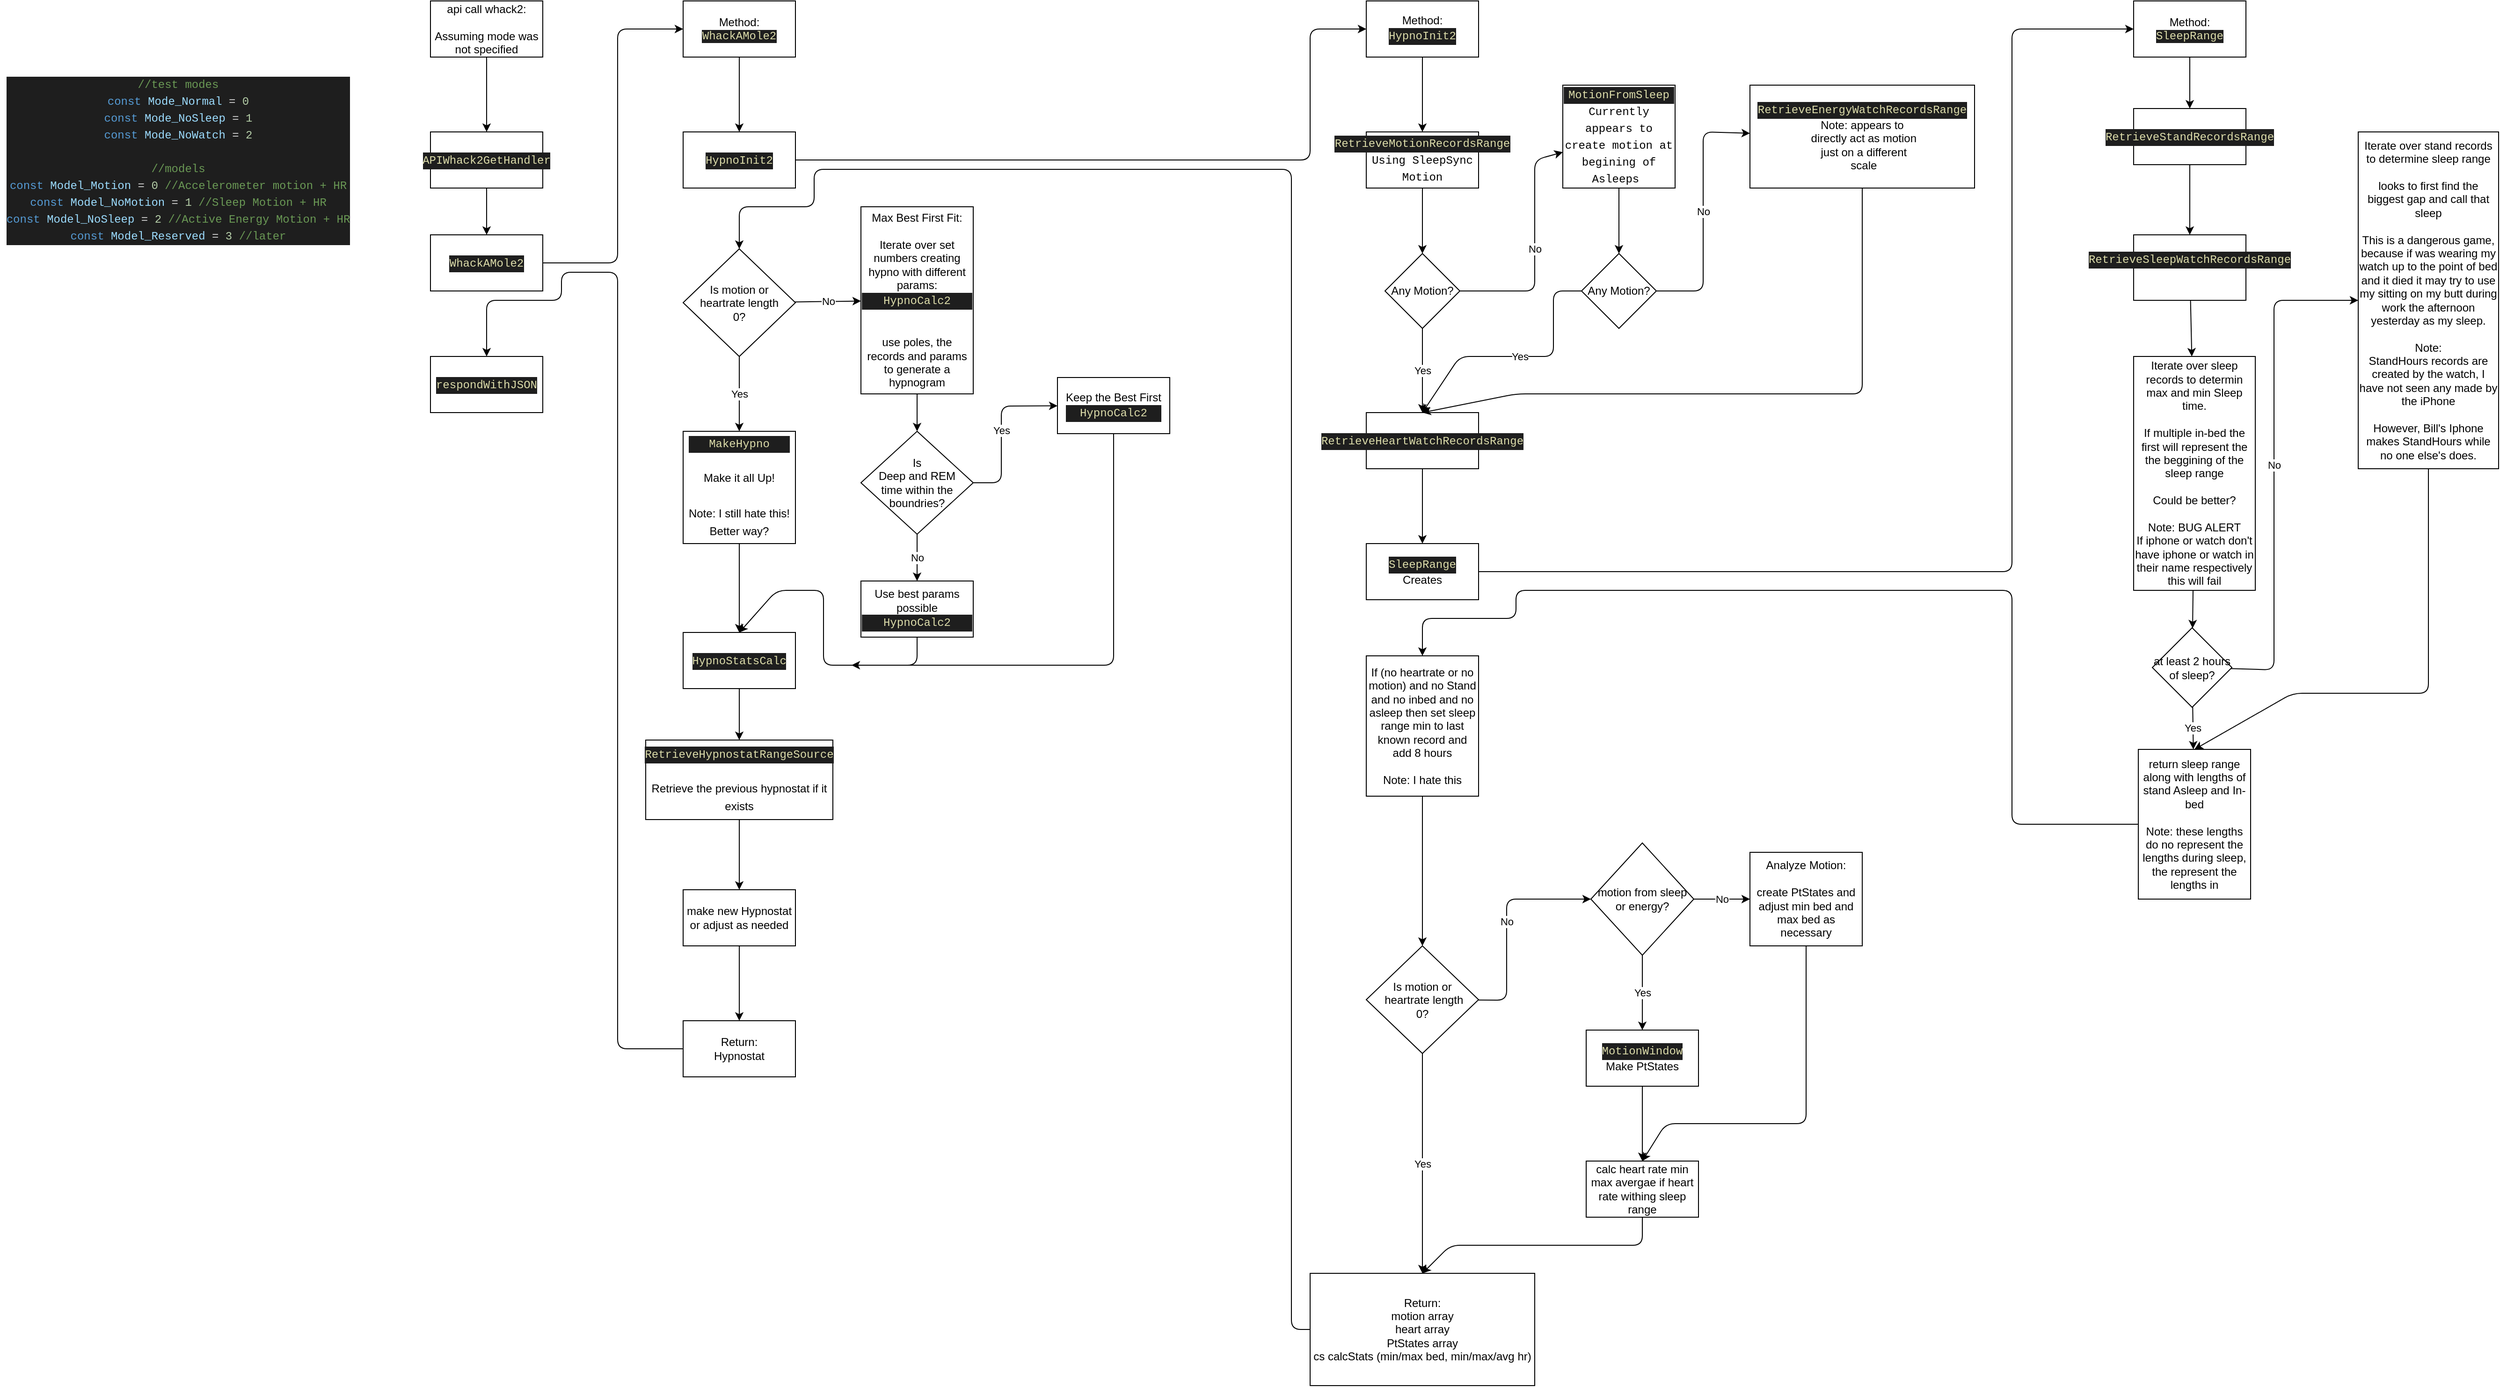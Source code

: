<mxfile>
    <diagram id="zMBk5H3ilGWOH-BlbfxZ" name="Page-1">
        <mxGraphModel dx="3735" dy="935" grid="1" gridSize="10" guides="1" tooltips="1" connect="1" arrows="1" fold="1" page="1" pageScale="1" pageWidth="850" pageHeight="1100" math="0" shadow="0">
            <root>
                <mxCell id="0"/>
                <mxCell id="1" parent="0"/>
                <mxCell id="4" value="" style="edgeStyle=none;html=1;shadow=0;labelBorderColor=none;" parent="1" source="2" target="3" edge="1">
                    <mxGeometry relative="1" as="geometry"/>
                </mxCell>
                <mxCell id="2" value="api call whack2:&lt;br&gt;&lt;br&gt;Assuming mode was not specified" style="whiteSpace=wrap;html=1;shadow=0;labelBorderColor=none;" parent="1" vertex="1">
                    <mxGeometry x="-400" y="100" width="120" height="60" as="geometry"/>
                </mxCell>
                <mxCell id="6" value="" style="edgeStyle=none;html=1;shadow=0;labelBorderColor=none;" parent="1" source="3" target="5" edge="1">
                    <mxGeometry relative="1" as="geometry"/>
                </mxCell>
                <mxCell id="3" value="&lt;div style=&quot;color: rgb(212 , 212 , 212) ; background-color: rgb(30 , 30 , 30) ; font-family: &amp;#34;menlo&amp;#34; , &amp;#34;monaco&amp;#34; , &amp;#34;courier new&amp;#34; , monospace ; line-height: 18px&quot;&gt;&lt;span style=&quot;color: #dcdcaa&quot;&gt;APIWhack2GetHandler&lt;/span&gt;&lt;/div&gt;" style="whiteSpace=wrap;html=1;shadow=0;labelBorderColor=none;" parent="1" vertex="1">
                    <mxGeometry x="-400" y="240" width="120" height="60" as="geometry"/>
                </mxCell>
                <mxCell id="8" value="" style="edgeStyle=none;html=1;shadow=0;labelBorderColor=none;" parent="1" source="5" target="7" edge="1">
                    <mxGeometry relative="1" as="geometry">
                        <Array as="points">
                            <mxPoint x="-200" y="380"/>
                            <mxPoint x="-200" y="130"/>
                        </Array>
                    </mxGeometry>
                </mxCell>
                <mxCell id="5" value="&lt;div style=&quot;color: rgb(212 , 212 , 212) ; background-color: rgb(30 , 30 , 30) ; font-family: &amp;#34;menlo&amp;#34; , &amp;#34;monaco&amp;#34; , &amp;#34;courier new&amp;#34; , monospace ; line-height: 18px&quot;&gt;&lt;span style=&quot;color: #dcdcaa&quot;&gt;WhackAMole2&lt;/span&gt;&lt;/div&gt;" style="whiteSpace=wrap;html=1;shadow=0;labelBorderColor=none;" parent="1" vertex="1">
                    <mxGeometry x="-400" y="350" width="120" height="60" as="geometry"/>
                </mxCell>
                <mxCell id="12" value="" style="edgeStyle=none;html=1;shadow=0;labelBorderColor=none;" parent="1" source="7" target="11" edge="1">
                    <mxGeometry relative="1" as="geometry"/>
                </mxCell>
                <mxCell id="7" value="Method:&lt;span style=&quot;background-color: rgb(42 , 42 , 42)&quot;&gt;&lt;br&gt;&lt;/span&gt;&lt;span style=&quot;color: rgb(220 , 220 , 170) ; font-family: &amp;#34;menlo&amp;#34; , &amp;#34;monaco&amp;#34; , &amp;#34;courier new&amp;#34; , monospace ; background-color: rgb(30 , 30 , 30)&quot;&gt;WhackAMole2&lt;/span&gt;" style="whiteSpace=wrap;html=1;shadow=0;labelBorderColor=none;" parent="1" vertex="1">
                    <mxGeometry x="-130" y="100" width="120" height="60" as="geometry"/>
                </mxCell>
                <mxCell id="14" value="" style="edgeStyle=none;html=1;shadow=0;labelBorderColor=none;" parent="1" source="11" target="13" edge="1">
                    <mxGeometry relative="1" as="geometry">
                        <Array as="points">
                            <mxPoint x="540" y="270"/>
                            <mxPoint x="540" y="130"/>
                        </Array>
                    </mxGeometry>
                </mxCell>
                <mxCell id="11" value="&lt;div style=&quot;color: rgb(212 , 212 , 212) ; background-color: rgb(30 , 30 , 30) ; font-family: &amp;#34;menlo&amp;#34; , &amp;#34;monaco&amp;#34; , &amp;#34;courier new&amp;#34; , monospace ; line-height: 18px&quot;&gt;&lt;span style=&quot;color: #dcdcaa&quot;&gt;HypnoInit2&lt;/span&gt;&lt;/div&gt;" style="whiteSpace=wrap;html=1;shadow=0;labelBorderColor=none;" parent="1" vertex="1">
                    <mxGeometry x="-130" y="240" width="120" height="60" as="geometry"/>
                </mxCell>
                <mxCell id="16" value="" style="edgeStyle=none;html=1;shadow=0;labelBorderColor=none;" parent="1" source="13" target="15" edge="1">
                    <mxGeometry relative="1" as="geometry"/>
                </mxCell>
                <mxCell id="13" value="Method:&lt;br&gt;&lt;div style=&quot;color: rgb(212 , 212 , 212) ; background-color: rgb(30 , 30 , 30) ; font-family: &amp;#34;menlo&amp;#34; , &amp;#34;monaco&amp;#34; , &amp;#34;courier new&amp;#34; , monospace ; line-height: 18px&quot;&gt;&lt;span style=&quot;color: #dcdcaa&quot;&gt;HypnoInit2&lt;/span&gt;&lt;/div&gt;" style="whiteSpace=wrap;html=1;shadow=0;labelBorderColor=none;" parent="1" vertex="1">
                    <mxGeometry x="600" y="100" width="120" height="60" as="geometry"/>
                </mxCell>
                <mxCell id="18" value="" style="edgeStyle=none;html=1;shadow=0;labelBorderColor=none;" parent="1" source="15" target="17" edge="1">
                    <mxGeometry relative="1" as="geometry"/>
                </mxCell>
                <mxCell id="15" value="&lt;div style=&quot;color: rgb(212 , 212 , 212) ; background-color: rgb(30 , 30 , 30) ; font-family: &amp;#34;menlo&amp;#34; , &amp;#34;monaco&amp;#34; , &amp;#34;courier new&amp;#34; , monospace ; line-height: 18px&quot;&gt;&lt;span style=&quot;color: #dcdcaa&quot;&gt;RetrieveMotionRecordsRange&lt;/span&gt;&lt;/div&gt;&lt;div style=&quot;font-family: &amp;#34;menlo&amp;#34; , &amp;#34;monaco&amp;#34; , &amp;#34;courier new&amp;#34; , monospace ; line-height: 18px&quot;&gt;Using SleepSync&lt;/div&gt;&lt;div style=&quot;font-family: &amp;#34;menlo&amp;#34; , &amp;#34;monaco&amp;#34; , &amp;#34;courier new&amp;#34; , monospace ; line-height: 18px&quot;&gt;Motion&lt;/div&gt;" style="whiteSpace=wrap;html=1;shadow=0;labelBorderColor=none;" parent="1" vertex="1">
                    <mxGeometry x="600" y="240" width="120" height="60" as="geometry"/>
                </mxCell>
                <mxCell id="20" value="Yes" style="edgeStyle=none;html=1;shadow=0;labelBorderColor=none;" parent="1" source="17" target="19" edge="1">
                    <mxGeometry relative="1" as="geometry"/>
                </mxCell>
                <mxCell id="22" value="No" style="edgeStyle=none;html=1;shadow=0;labelBorderColor=none;" parent="1" source="17" target="21" edge="1">
                    <mxGeometry relative="1" as="geometry">
                        <Array as="points">
                            <mxPoint x="780" y="410"/>
                            <mxPoint x="780" y="270"/>
                        </Array>
                    </mxGeometry>
                </mxCell>
                <mxCell id="17" value="Any Motion?" style="rhombus;whiteSpace=wrap;html=1;shadow=0;labelBorderColor=none;" parent="1" vertex="1">
                    <mxGeometry x="620" y="370" width="80" height="80" as="geometry"/>
                </mxCell>
                <mxCell id="41" value="" style="edgeStyle=none;html=1;shadow=0;labelBorderColor=none;" parent="1" source="19" target="40" edge="1">
                    <mxGeometry relative="1" as="geometry"/>
                </mxCell>
                <mxCell id="19" value="&lt;div style=&quot;color: rgb(212 , 212 , 212) ; background-color: rgb(30 , 30 , 30) ; font-family: &amp;#34;menlo&amp;#34; , &amp;#34;monaco&amp;#34; , &amp;#34;courier new&amp;#34; , monospace ; line-height: 18px&quot;&gt;&lt;span style=&quot;color: #dcdcaa&quot;&gt;RetrieveHeartWatchRecordsRange&lt;/span&gt;&lt;/div&gt;" style="whiteSpace=wrap;html=1;shadow=0;labelBorderColor=none;" parent="1" vertex="1">
                    <mxGeometry x="600" y="540" width="120" height="60" as="geometry"/>
                </mxCell>
                <mxCell id="25" value="" style="edgeStyle=none;html=1;shadow=0;labelBorderColor=none;" parent="1" source="21" target="24" edge="1">
                    <mxGeometry relative="1" as="geometry"/>
                </mxCell>
                <mxCell id="21" value="&lt;div style=&quot;color: rgb(212 , 212 , 212) ; background-color: rgb(30 , 30 , 30) ; font-family: &amp;#34;menlo&amp;#34; , &amp;#34;monaco&amp;#34; , &amp;#34;courier new&amp;#34; , monospace ; line-height: 18px&quot;&gt;&lt;span style=&quot;color: #dcdcaa&quot;&gt;MotionFromSleep&lt;/span&gt;&lt;/div&gt;&lt;div style=&quot;font-family: &amp;#34;menlo&amp;#34; , &amp;#34;monaco&amp;#34; , &amp;#34;courier new&amp;#34; , monospace ; line-height: 18px&quot;&gt;Currently appears to create motion at begining of Asleeps&amp;nbsp;&lt;/div&gt;" style="whiteSpace=wrap;html=1;shadow=0;labelBorderColor=none;" parent="1" vertex="1">
                    <mxGeometry x="810" y="190" width="120" height="110" as="geometry"/>
                </mxCell>
                <mxCell id="32" value="No" style="edgeStyle=none;html=1;shadow=0;labelBorderColor=none;" parent="1" source="24" target="31" edge="1">
                    <mxGeometry relative="1" as="geometry">
                        <Array as="points">
                            <mxPoint x="960" y="410"/>
                            <mxPoint x="960" y="240"/>
                        </Array>
                    </mxGeometry>
                </mxCell>
                <mxCell id="38" value="Yes" style="edgeStyle=none;entryX=0.5;entryY=0;entryDx=0;entryDy=0;shadow=0;labelBorderColor=none;html=1;" parent="1" source="24" target="19" edge="1">
                    <mxGeometry relative="1" as="geometry">
                        <mxPoint x="660" y="530" as="targetPoint"/>
                        <Array as="points">
                            <mxPoint x="800" y="410"/>
                            <mxPoint x="800" y="480"/>
                            <mxPoint x="700" y="480"/>
                        </Array>
                    </mxGeometry>
                </mxCell>
                <mxCell id="24" value="Any Motion?" style="rhombus;whiteSpace=wrap;html=1;shadow=0;labelBorderColor=none;" parent="1" vertex="1">
                    <mxGeometry x="830" y="370" width="80" height="80" as="geometry"/>
                </mxCell>
                <mxCell id="27" value="&lt;div style=&quot;color: rgb(212 , 212 , 212) ; background-color: rgb(30 , 30 , 30) ; font-family: &amp;#34;menlo&amp;#34; , &amp;#34;monaco&amp;#34; , &amp;#34;courier new&amp;#34; , monospace ; line-height: 18px&quot;&gt;&lt;div&gt;&lt;span style=&quot;color: #6a9955&quot;&gt;//test modes&lt;/span&gt;&lt;/div&gt;&lt;div&gt;&lt;span style=&quot;color: #569cd6&quot;&gt;const&lt;/span&gt; &lt;span style=&quot;color: #9cdcfe&quot;&gt;Mode_Normal&lt;/span&gt; = &lt;span style=&quot;color: #b5cea8&quot;&gt;0&lt;/span&gt;&lt;/div&gt;&lt;div&gt;&lt;span style=&quot;color: #569cd6&quot;&gt;const&lt;/span&gt; &lt;span style=&quot;color: #9cdcfe&quot;&gt;Mode_NoSleep&lt;/span&gt; = &lt;span style=&quot;color: #b5cea8&quot;&gt;1&lt;/span&gt;&lt;/div&gt;&lt;div&gt;&lt;span style=&quot;color: #569cd6&quot;&gt;const&lt;/span&gt; &lt;span style=&quot;color: #9cdcfe&quot;&gt;Mode_NoWatch&lt;/span&gt; = &lt;span style=&quot;color: #b5cea8&quot;&gt;2&lt;/span&gt;&lt;/div&gt;&lt;br&gt;&lt;div&gt;&lt;span style=&quot;color: #6a9955&quot;&gt;//models&lt;/span&gt;&lt;/div&gt;&lt;div&gt;&lt;span style=&quot;color: #569cd6&quot;&gt;const&lt;/span&gt; &lt;span style=&quot;color: #9cdcfe&quot;&gt;Model_Motion&lt;/span&gt; = &lt;span style=&quot;color: #b5cea8&quot;&gt;0&lt;/span&gt;   &lt;span style=&quot;color: #6a9955&quot;&gt;//Accelerometer motion + HR&lt;/span&gt;&lt;/div&gt;&lt;div&gt;&lt;span style=&quot;color: #569cd6&quot;&gt;const&lt;/span&gt; &lt;span style=&quot;color: #9cdcfe&quot;&gt;Model_NoMotion&lt;/span&gt; = &lt;span style=&quot;color: #b5cea8&quot;&gt;1&lt;/span&gt; &lt;span style=&quot;color: #6a9955&quot;&gt;//Sleep Motion + HR&lt;/span&gt;&lt;/div&gt;&lt;div&gt;&lt;span style=&quot;color: #569cd6&quot;&gt;const&lt;/span&gt; &lt;span style=&quot;color: #9cdcfe&quot;&gt;Model_NoSleep&lt;/span&gt; = &lt;span style=&quot;color: #b5cea8&quot;&gt;2&lt;/span&gt;  &lt;span style=&quot;color: #6a9955&quot;&gt;//Active Energy Motion + HR&lt;/span&gt;&lt;/div&gt;&lt;div&gt;&lt;span style=&quot;color: #569cd6&quot;&gt;const&lt;/span&gt; &lt;span style=&quot;color: #9cdcfe&quot;&gt;Model_Reserved&lt;/span&gt; = &lt;span style=&quot;color: #b5cea8&quot;&gt;3&lt;/span&gt; &lt;span style=&quot;color: #6a9955&quot;&gt;//later&lt;/span&gt;&lt;/div&gt;&lt;/div&gt;" style="text;html=1;resizable=0;autosize=1;align=center;verticalAlign=middle;points=[];fillColor=none;strokeColor=none;rounded=0;" parent="1" vertex="1">
                    <mxGeometry x="-860" y="180" width="380" height="180" as="geometry"/>
                </mxCell>
                <mxCell id="36" value="" style="edgeStyle=none;html=1;entryX=0.5;entryY=0;entryDx=0;entryDy=0;shadow=0;labelBorderColor=none;" parent="1" source="31" target="19" edge="1">
                    <mxGeometry relative="1" as="geometry">
                        <mxPoint x="1070" y="395" as="targetPoint"/>
                        <Array as="points">
                            <mxPoint x="1130" y="520"/>
                            <mxPoint x="760" y="520"/>
                        </Array>
                    </mxGeometry>
                </mxCell>
                <mxCell id="31" value="&lt;div style=&quot;color: rgb(212 , 212 , 212) ; background-color: rgb(30 , 30 , 30) ; font-family: &amp;#34;menlo&amp;#34; , &amp;#34;monaco&amp;#34; , &amp;#34;courier new&amp;#34; , monospace ; line-height: 18px&quot;&gt;&lt;span style=&quot;color: #dcdcaa&quot;&gt;RetrieveEnergyWatchRecordsRange&lt;/span&gt;&lt;/div&gt;Note: appears to&lt;br&gt;&amp;nbsp;directly act as motion&lt;br&gt;&amp;nbsp;just on a different&lt;br&gt;&amp;nbsp;scale" style="whiteSpace=wrap;html=1;shadow=0;labelBorderColor=none;" parent="1" vertex="1">
                    <mxGeometry x="1010" y="190" width="240" height="110" as="geometry"/>
                </mxCell>
                <mxCell id="43" value="" style="edgeStyle=none;html=1;shadow=0;labelBorderColor=none;" parent="1" source="40" target="42" edge="1">
                    <mxGeometry relative="1" as="geometry">
                        <Array as="points">
                            <mxPoint x="1290" y="710"/>
                            <mxPoint x="1290" y="130"/>
                        </Array>
                    </mxGeometry>
                </mxCell>
                <mxCell id="40" value="&lt;div style=&quot;color: rgb(212 , 212 , 212) ; background-color: rgb(30 , 30 , 30) ; font-family: &amp;#34;menlo&amp;#34; , &amp;#34;monaco&amp;#34; , &amp;#34;courier new&amp;#34; , monospace ; line-height: 18px&quot;&gt;&lt;span style=&quot;color: #dcdcaa&quot;&gt;SleepRange&lt;/span&gt;&lt;/div&gt;Creates" style="whiteSpace=wrap;html=1;shadow=0;labelBorderColor=none;" parent="1" vertex="1">
                    <mxGeometry x="600" y="680" width="120" height="60" as="geometry"/>
                </mxCell>
                <mxCell id="45" value="" style="edgeStyle=none;html=1;shadow=0;labelBorderColor=none;" parent="1" source="42" target="44" edge="1">
                    <mxGeometry relative="1" as="geometry"/>
                </mxCell>
                <mxCell id="42" value="Method:&lt;br&gt;&lt;span style=&quot;color: rgb(220 , 220 , 170) ; font-family: &amp;#34;menlo&amp;#34; , &amp;#34;monaco&amp;#34; , &amp;#34;courier new&amp;#34; , monospace ; background-color: rgb(30 , 30 , 30)&quot;&gt;SleepRange&lt;/span&gt;" style="whiteSpace=wrap;html=1;shadow=0;labelBorderColor=none;" parent="1" vertex="1">
                    <mxGeometry x="1420" y="100" width="120" height="60" as="geometry"/>
                </mxCell>
                <mxCell id="47" value="" style="edgeStyle=none;html=1;shadow=0;labelBorderColor=none;" parent="1" source="44" target="46" edge="1">
                    <mxGeometry relative="1" as="geometry"/>
                </mxCell>
                <mxCell id="44" value="&lt;div style=&quot;color: rgb(212 , 212 , 212) ; background-color: rgb(30 , 30 , 30) ; font-family: &amp;#34;menlo&amp;#34; , &amp;#34;monaco&amp;#34; , &amp;#34;courier new&amp;#34; , monospace ; line-height: 18px&quot;&gt;&lt;span style=&quot;color: #dcdcaa&quot;&gt;RetrieveStandRecordsRange&lt;/span&gt;&lt;/div&gt;" style="whiteSpace=wrap;html=1;shadow=0;labelBorderColor=none;" parent="1" vertex="1">
                    <mxGeometry x="1420" y="215" width="120" height="60" as="geometry"/>
                </mxCell>
                <mxCell id="51" value="" style="edgeStyle=none;html=1;shadow=0;labelBorderColor=none;" parent="1" source="46" target="50" edge="1">
                    <mxGeometry relative="1" as="geometry"/>
                </mxCell>
                <mxCell id="46" value="&lt;div style=&quot;color: rgb(212 , 212 , 212) ; background-color: rgb(30 , 30 , 30) ; font-family: &amp;#34;menlo&amp;#34; , &amp;#34;monaco&amp;#34; , &amp;#34;courier new&amp;#34; , monospace ; line-height: 18px&quot;&gt;&lt;span style=&quot;color: #dcdcaa&quot;&gt;RetrieveSleepWatchRecordsRange&lt;/span&gt;&lt;/div&gt;&lt;div style=&quot;font-family: &amp;#34;menlo&amp;#34; , &amp;#34;monaco&amp;#34; , &amp;#34;courier new&amp;#34; , monospace ; line-height: 18px&quot;&gt;&lt;br&gt;&lt;/div&gt;" style="whiteSpace=wrap;html=1;shadow=0;labelBorderColor=none;" parent="1" vertex="1">
                    <mxGeometry x="1420" y="350" width="120" height="70" as="geometry"/>
                </mxCell>
                <mxCell id="55" value="" style="edgeStyle=none;html=1;shadow=0;labelBorderColor=none;" parent="1" source="50" target="54" edge="1">
                    <mxGeometry relative="1" as="geometry"/>
                </mxCell>
                <mxCell id="50" value="Iterate over sleep records to determin max and min Sleep time.&lt;br&gt;&lt;br&gt;If multiple in-bed the first will represent the the beggining of the sleep range&lt;br&gt;&lt;br&gt;Could be better?&lt;br&gt;&lt;br&gt;Note: BUG ALERT&lt;br&gt;If iphone or watch don't have iphone or watch in their name respectively this will fail" style="whiteSpace=wrap;html=1;shadow=0;labelBorderColor=none;" parent="1" vertex="1">
                    <mxGeometry x="1420" y="480" width="130" height="250" as="geometry"/>
                </mxCell>
                <mxCell id="57" value="Yes" style="edgeStyle=none;html=1;shadow=0;labelBorderColor=none;" parent="1" source="54" target="56" edge="1">
                    <mxGeometry relative="1" as="geometry"/>
                </mxCell>
                <mxCell id="59" value="No" style="edgeStyle=none;html=1;shadow=0;labelBorderColor=none;" parent="1" source="54" target="58" edge="1">
                    <mxGeometry relative="1" as="geometry">
                        <Array as="points">
                            <mxPoint x="1570" y="815"/>
                            <mxPoint x="1570" y="420"/>
                        </Array>
                    </mxGeometry>
                </mxCell>
                <mxCell id="54" value="at least 2 hours of sleep?" style="rhombus;whiteSpace=wrap;html=1;shadow=0;labelBorderColor=none;" parent="1" vertex="1">
                    <mxGeometry x="1440" y="770" width="85" height="85" as="geometry"/>
                </mxCell>
                <mxCell id="64" value="" style="edgeStyle=none;html=1;entryX=0.5;entryY=0;entryDx=0;entryDy=0;shadow=0;labelBorderColor=none;" parent="1" source="56" target="65" edge="1">
                    <mxGeometry relative="1" as="geometry">
                        <mxPoint x="660" y="810" as="targetPoint"/>
                        <Array as="points">
                            <mxPoint x="1290" y="980"/>
                            <mxPoint x="1290" y="730"/>
                            <mxPoint x="760" y="730"/>
                            <mxPoint x="760" y="760"/>
                            <mxPoint x="660" y="760"/>
                        </Array>
                    </mxGeometry>
                </mxCell>
                <mxCell id="56" value="return sleep range along with lengths of stand Asleep and In-bed&lt;br&gt;&lt;br&gt;Note: these lengths do no represent the lengths during sleep, the represent the lengths in" style="whiteSpace=wrap;html=1;shadow=0;labelBorderColor=none;" parent="1" vertex="1">
                    <mxGeometry x="1425" y="900" width="120" height="160" as="geometry"/>
                </mxCell>
                <mxCell id="62" value="" style="edgeStyle=none;html=1;entryX=0.5;entryY=0;entryDx=0;entryDy=0;shadow=0;labelBorderColor=none;" parent="1" source="58" target="56" edge="1">
                    <mxGeometry relative="1" as="geometry">
                        <mxPoint x="1735" y="680" as="targetPoint"/>
                        <Array as="points">
                            <mxPoint x="1735" y="840"/>
                            <mxPoint x="1590" y="840"/>
                        </Array>
                    </mxGeometry>
                </mxCell>
                <mxCell id="58" value="Iterate over stand records to determine sleep range&lt;br&gt;&lt;br&gt;looks to first find the biggest gap and call that sleep&lt;br&gt;&lt;br&gt;This is a dangerous game, because if was wearing my watch up to the point of bed and it died it may try to use my sitting on my butt during work the afternoon yesterday as my sleep.&lt;br&gt;&lt;br&gt;Note:&lt;br&gt;StandHours records are created by the watch, I have not seen any made by the iPhone&lt;br&gt;&lt;br&gt;However, Bill's Iphone makes StandHours while no one else's does." style="whiteSpace=wrap;html=1;shadow=0;labelBorderColor=none;" parent="1" vertex="1">
                    <mxGeometry x="1660" y="240" width="150" height="360" as="geometry"/>
                </mxCell>
                <mxCell id="67" value="" style="edgeStyle=none;html=1;shadow=0;labelBorderColor=none;" parent="1" source="65" target="66" edge="1">
                    <mxGeometry relative="1" as="geometry"/>
                </mxCell>
                <mxCell id="65" value="If (no heartrate or no motion) and no Stand and no inbed and no asleep then set sleep range min to last known record and add 8 hours&lt;br&gt;&lt;br&gt;Note: I hate this" style="whiteSpace=wrap;html=1;labelBackgroundColor=none;shadow=0;labelBorderColor=none;" parent="1" vertex="1">
                    <mxGeometry x="600" y="800" width="120" height="150" as="geometry"/>
                </mxCell>
                <mxCell id="69" value="Yes" style="edgeStyle=none;html=1;shadow=0;labelBorderColor=none;" parent="1" source="66" target="68" edge="1">
                    <mxGeometry relative="1" as="geometry"/>
                </mxCell>
                <mxCell id="71" value="No" style="edgeStyle=none;html=1;entryX=0;entryY=0.5;entryDx=0;entryDy=0;shadow=0;labelBorderColor=none;" parent="1" source="66" target="73" edge="1">
                    <mxGeometry relative="1" as="geometry">
                        <mxPoint x="830" y="1060" as="targetPoint"/>
                        <Array as="points">
                            <mxPoint x="750" y="1168"/>
                            <mxPoint x="750" y="1060"/>
                        </Array>
                    </mxGeometry>
                </mxCell>
                <mxCell id="66" value="Is motion or&lt;br&gt;&amp;nbsp;heartrate length&lt;br&gt;0?" style="rhombus;whiteSpace=wrap;html=1;labelBackgroundColor=none;shadow=0;labelBorderColor=none;" parent="1" vertex="1">
                    <mxGeometry x="600" y="1110" width="120" height="115" as="geometry"/>
                </mxCell>
                <mxCell id="86" value="" style="edgeStyle=none;html=1;entryX=0.5;entryY=0;entryDx=0;entryDy=0;shadow=0;labelBorderColor=none;" parent="1" source="68" target="87" edge="1">
                    <mxGeometry relative="1" as="geometry">
                        <mxPoint x="50" y="350" as="targetPoint"/>
                        <Array as="points">
                            <mxPoint x="520" y="1520"/>
                            <mxPoint x="520" y="280"/>
                            <mxPoint x="10" y="280"/>
                            <mxPoint x="10" y="320"/>
                            <mxPoint x="-70" y="320"/>
                        </Array>
                    </mxGeometry>
                </mxCell>
                <mxCell id="68" value="Return:&lt;br&gt;motion array&lt;br&gt;heart array&lt;br&gt;PtStates array&lt;br&gt;cs calcStats (min/max bed, min/max/avg hr)&lt;br&gt;" style="whiteSpace=wrap;html=1;labelBackgroundColor=none;shadow=0;labelBorderColor=none;" parent="1" vertex="1">
                    <mxGeometry x="540" y="1460" width="240" height="120" as="geometry"/>
                </mxCell>
                <mxCell id="76" value="Yes" style="edgeStyle=none;html=1;shadow=0;labelBorderColor=none;" parent="1" source="73" target="75" edge="1">
                    <mxGeometry relative="1" as="geometry"/>
                </mxCell>
                <mxCell id="78" value="No" style="edgeStyle=none;html=1;shadow=0;labelBorderColor=none;" parent="1" source="73" target="77" edge="1">
                    <mxGeometry relative="1" as="geometry"/>
                </mxCell>
                <mxCell id="73" value="motion from sleep or energy?" style="rhombus;whiteSpace=wrap;html=1;labelBackgroundColor=none;shadow=0;labelBorderColor=none;" parent="1" vertex="1">
                    <mxGeometry x="840" y="1000" width="110" height="120" as="geometry"/>
                </mxCell>
                <mxCell id="80" value="" style="edgeStyle=none;html=1;shadow=0;labelBorderColor=none;" parent="1" source="75" target="79" edge="1">
                    <mxGeometry relative="1" as="geometry"/>
                </mxCell>
                <mxCell id="75" value="&lt;div style=&quot;color: rgb(212 , 212 , 212) ; background-color: rgb(30 , 30 , 30) ; font-family: &amp;#34;menlo&amp;#34; , &amp;#34;monaco&amp;#34; , &amp;#34;courier new&amp;#34; , monospace ; line-height: 18px&quot;&gt;&lt;span style=&quot;color: #dcdcaa&quot;&gt;MotionWindow&lt;/span&gt;&lt;/div&gt;Make PtStates" style="whiteSpace=wrap;html=1;labelBackgroundColor=none;shadow=0;labelBorderColor=none;" parent="1" vertex="1">
                    <mxGeometry x="835" y="1200" width="120" height="60" as="geometry"/>
                </mxCell>
                <mxCell id="82" value="" style="edgeStyle=none;html=1;entryX=0.5;entryY=0;entryDx=0;entryDy=0;shadow=0;labelBorderColor=none;" parent="1" source="77" target="79" edge="1">
                    <mxGeometry relative="1" as="geometry">
                        <mxPoint x="1070" y="1210" as="targetPoint"/>
                        <Array as="points">
                            <mxPoint x="1070" y="1300"/>
                            <mxPoint x="920" y="1300"/>
                        </Array>
                    </mxGeometry>
                </mxCell>
                <mxCell id="77" value="Analyze Motion:&lt;br&gt;&lt;br&gt;create PtStates and adjust min bed and max bed as necessary" style="whiteSpace=wrap;html=1;labelBackgroundColor=none;shadow=0;labelBorderColor=none;" parent="1" vertex="1">
                    <mxGeometry x="1010" y="1010" width="120" height="100" as="geometry"/>
                </mxCell>
                <mxCell id="84" value="" style="edgeStyle=none;html=1;entryX=0.5;entryY=0;entryDx=0;entryDy=0;shadow=0;labelBorderColor=none;" parent="1" source="79" target="68" edge="1">
                    <mxGeometry relative="1" as="geometry">
                        <mxPoint x="895" y="1480" as="targetPoint"/>
                        <Array as="points">
                            <mxPoint x="895" y="1430"/>
                            <mxPoint x="690" y="1430"/>
                        </Array>
                    </mxGeometry>
                </mxCell>
                <mxCell id="79" value="calc heart rate min max avergae if heart rate withing sleep range" style="whiteSpace=wrap;html=1;labelBackgroundColor=none;shadow=0;labelBorderColor=none;" parent="1" vertex="1">
                    <mxGeometry x="835" y="1340" width="120" height="60" as="geometry"/>
                </mxCell>
                <mxCell id="91" value="No" style="edgeStyle=none;html=1;shadow=0;labelBorderColor=none;" parent="1" source="87" target="90" edge="1">
                    <mxGeometry relative="1" as="geometry"/>
                </mxCell>
                <mxCell id="95" value="Yes" style="edgeStyle=none;html=1;shadow=0;labelBorderColor=none;" parent="1" source="87" target="88" edge="1">
                    <mxGeometry relative="1" as="geometry"/>
                </mxCell>
                <mxCell id="87" value="Is motion or&lt;br&gt;heartrate length&lt;br&gt;0?" style="rhombus;whiteSpace=wrap;html=1;labelBackgroundColor=none;shadow=0;labelBorderColor=none;" parent="1" vertex="1">
                    <mxGeometry x="-130" y="365" width="120" height="115" as="geometry"/>
                </mxCell>
                <mxCell id="107" value="" style="edgeStyle=none;html=1;shadow=0;labelBorderColor=none;" parent="1" source="88" target="105" edge="1">
                    <mxGeometry relative="1" as="geometry"/>
                </mxCell>
                <mxCell id="88" value="&lt;div style=&quot;color: rgb(212 , 212 , 212) ; background-color: rgb(30 , 30 , 30) ; font-family: &amp;#34;menlo&amp;#34; , &amp;#34;monaco&amp;#34; , &amp;#34;courier new&amp;#34; , monospace ; line-height: 18px&quot;&gt;&lt;span style=&quot;color: #dcdcaa&quot;&gt;MakeHypno&lt;/span&gt;&lt;/div&gt;&lt;div style=&quot;color: rgb(212 , 212 , 212) ; font-family: &amp;#34;menlo&amp;#34; , &amp;#34;monaco&amp;#34; , &amp;#34;courier new&amp;#34; , monospace ; line-height: 18px&quot;&gt;&lt;span style=&quot;color: rgb(220 , 220 , 170)&quot;&gt;&lt;br&gt;&lt;/span&gt;&lt;/div&gt;&lt;div style=&quot;font-family: &amp;#34;menlo&amp;#34; , &amp;#34;monaco&amp;#34; , &amp;#34;courier new&amp;#34; , monospace ; line-height: 18px&quot;&gt;&lt;span style=&quot;font-family: &amp;#34;helvetica&amp;#34;&quot;&gt;Make it all Up!&lt;/span&gt;&lt;br&gt;&lt;/div&gt;&lt;div style=&quot;font-family: &amp;#34;menlo&amp;#34; , &amp;#34;monaco&amp;#34; , &amp;#34;courier new&amp;#34; , monospace ; line-height: 18px&quot;&gt;&lt;span style=&quot;font-family: &amp;#34;helvetica&amp;#34;&quot;&gt;&lt;br&gt;&lt;/span&gt;&lt;/div&gt;&lt;div style=&quot;font-family: &amp;#34;menlo&amp;#34; , &amp;#34;monaco&amp;#34; , &amp;#34;courier new&amp;#34; , monospace ; line-height: 18px&quot;&gt;&lt;span style=&quot;font-family: &amp;#34;helvetica&amp;#34;&quot;&gt;Note: I still hate this!&lt;/span&gt;&lt;/div&gt;&lt;div style=&quot;font-family: &amp;#34;menlo&amp;#34; , &amp;#34;monaco&amp;#34; , &amp;#34;courier new&amp;#34; , monospace ; line-height: 18px&quot;&gt;&lt;span style=&quot;font-family: &amp;#34;helvetica&amp;#34;&quot;&gt;Better way?&lt;/span&gt;&lt;/div&gt;" style="whiteSpace=wrap;html=1;labelBackgroundColor=none;shadow=0;labelBorderColor=none;" parent="1" vertex="1">
                    <mxGeometry x="-130" y="560" width="120" height="120" as="geometry"/>
                </mxCell>
                <mxCell id="100" value="" style="edgeStyle=none;html=1;shadow=0;labelBorderColor=none;" parent="1" source="90" target="99" edge="1">
                    <mxGeometry relative="1" as="geometry"/>
                </mxCell>
                <mxCell id="90" value="Max Best First Fit:&lt;br&gt;&lt;br&gt;Iterate over set numbers creating hypno with different params:&lt;br&gt;&lt;div style=&quot;color: rgb(212 , 212 , 212) ; background-color: rgb(30 , 30 , 30) ; font-family: &amp;#34;menlo&amp;#34; , &amp;#34;monaco&amp;#34; , &amp;#34;courier new&amp;#34; , monospace ; line-height: 18px&quot;&gt;&lt;span style=&quot;color: #dcdcaa&quot;&gt;HypnoCalc2&lt;/span&gt;&lt;/div&gt;&amp;nbsp;&lt;br&gt;&lt;br&gt;use poles, the records and params to generate a hypnogram" style="whiteSpace=wrap;html=1;labelBackgroundColor=none;shadow=0;labelBorderColor=none;" parent="1" vertex="1">
                    <mxGeometry x="60" y="320" width="120" height="200" as="geometry"/>
                </mxCell>
                <mxCell id="102" value="Yes" style="edgeStyle=none;html=1;shadow=0;labelBorderColor=none;" parent="1" source="99" target="101" edge="1">
                    <mxGeometry relative="1" as="geometry">
                        <Array as="points">
                            <mxPoint x="210" y="615"/>
                            <mxPoint x="210" y="533"/>
                        </Array>
                    </mxGeometry>
                </mxCell>
                <mxCell id="104" value="No" style="edgeStyle=none;html=1;shadow=0;labelBorderColor=none;" parent="1" source="99" target="103" edge="1">
                    <mxGeometry relative="1" as="geometry"/>
                </mxCell>
                <mxCell id="99" value="Is&lt;br&gt;Deep and REM&lt;br&gt;time within the&lt;br&gt;boundries?" style="rhombus;whiteSpace=wrap;html=1;labelBackgroundColor=none;shadow=0;labelBorderColor=none;" parent="1" vertex="1">
                    <mxGeometry x="60" y="560" width="120" height="110" as="geometry"/>
                </mxCell>
                <mxCell id="109" value="" style="edgeStyle=none;html=1;shadow=0;labelBorderColor=none;" parent="1" source="101" edge="1">
                    <mxGeometry relative="1" as="geometry">
                        <mxPoint x="50" y="810" as="targetPoint"/>
                        <Array as="points">
                            <mxPoint x="330" y="810"/>
                        </Array>
                    </mxGeometry>
                </mxCell>
                <mxCell id="101" value="Keep the Best First&lt;br&gt;&lt;div style=&quot;color: rgb(212 , 212 , 212) ; background-color: rgb(30 , 30 , 30) ; font-family: &amp;#34;menlo&amp;#34; , &amp;#34;monaco&amp;#34; , &amp;#34;courier new&amp;#34; , monospace ; line-height: 18px&quot;&gt;&lt;span style=&quot;color: #dcdcaa&quot;&gt;HypnoCalc2&lt;/span&gt;&lt;/div&gt;" style="whiteSpace=wrap;html=1;labelBackgroundColor=none;shadow=0;labelBorderColor=none;" parent="1" vertex="1">
                    <mxGeometry x="270" y="502.5" width="120" height="60" as="geometry"/>
                </mxCell>
                <mxCell id="106" value="" style="edgeStyle=none;html=1;entryX=0.5;entryY=0;entryDx=0;entryDy=0;shadow=0;labelBorderColor=none;" parent="1" source="103" target="105" edge="1">
                    <mxGeometry relative="1" as="geometry">
                        <mxPoint x="-70" y="770" as="targetPoint"/>
                        <Array as="points">
                            <mxPoint x="120" y="810"/>
                            <mxPoint x="20" y="810"/>
                            <mxPoint x="20" y="730"/>
                            <mxPoint x="-30" y="730"/>
                        </Array>
                    </mxGeometry>
                </mxCell>
                <mxCell id="103" value="Use best params possible&lt;br&gt;&lt;div style=&quot;color: rgb(212 , 212 , 212) ; background-color: rgb(30 , 30 , 30) ; font-family: &amp;#34;menlo&amp;#34; , &amp;#34;monaco&amp;#34; , &amp;#34;courier new&amp;#34; , monospace ; line-height: 18px&quot;&gt;&lt;span style=&quot;color: #dcdcaa&quot;&gt;HypnoCalc2&lt;/span&gt;&lt;/div&gt;" style="whiteSpace=wrap;html=1;labelBackgroundColor=none;shadow=0;labelBorderColor=none;" parent="1" vertex="1">
                    <mxGeometry x="60" y="720" width="120" height="60" as="geometry"/>
                </mxCell>
                <mxCell id="111" value="" style="edgeStyle=none;html=1;shadow=0;labelBorderColor=none;" parent="1" source="105" target="110" edge="1">
                    <mxGeometry relative="1" as="geometry"/>
                </mxCell>
                <mxCell id="105" value="&lt;div style=&quot;color: rgb(212 , 212 , 212) ; background-color: rgb(30 , 30 , 30) ; font-family: &amp;#34;menlo&amp;#34; , &amp;#34;monaco&amp;#34; , &amp;#34;courier new&amp;#34; , monospace ; line-height: 18px&quot;&gt;&lt;span style=&quot;color: #dcdcaa&quot;&gt;HypnoStatsCalc&lt;/span&gt;&lt;/div&gt;" style="whiteSpace=wrap;html=1;labelBackgroundColor=none;shadow=0;labelBorderColor=none;" parent="1" vertex="1">
                    <mxGeometry x="-130" y="775" width="120" height="60" as="geometry"/>
                </mxCell>
                <mxCell id="113" value="" style="edgeStyle=none;html=1;shadow=0;labelBorderColor=none;" parent="1" source="110" target="112" edge="1">
                    <mxGeometry relative="1" as="geometry"/>
                </mxCell>
                <mxCell id="110" value="&lt;div style=&quot;color: rgb(212 , 212 , 212) ; background-color: rgb(30 , 30 , 30) ; font-family: &amp;#34;menlo&amp;#34; , &amp;#34;monaco&amp;#34; , &amp;#34;courier new&amp;#34; , monospace ; line-height: 18px&quot;&gt;&lt;span style=&quot;color: #dcdcaa&quot;&gt;RetrieveHypnostatRangeSource&lt;/span&gt;&lt;/div&gt;&lt;div style=&quot;font-family: &amp;#34;menlo&amp;#34; , &amp;#34;monaco&amp;#34; , &amp;#34;courier new&amp;#34; , monospace ; line-height: 18px&quot;&gt;&lt;span style=&quot;background-color: rgb(42 , 42 , 42)&quot;&gt;&lt;br&gt;&lt;/span&gt;&lt;/div&gt;&lt;div style=&quot;font-family: &amp;#34;menlo&amp;#34; , &amp;#34;monaco&amp;#34; , &amp;#34;courier new&amp;#34; , monospace ; line-height: 18px&quot;&gt;&lt;span style=&quot;font-family: &amp;#34;helvetica&amp;#34;&quot;&gt;Retrieve the previous hypnostat if it exists&lt;/span&gt;&lt;br&gt;&lt;/div&gt;" style="whiteSpace=wrap;html=1;labelBackgroundColor=none;shadow=0;labelBorderColor=none;" parent="1" vertex="1">
                    <mxGeometry x="-170" y="890" width="200" height="85" as="geometry"/>
                </mxCell>
                <mxCell id="115" value="" style="edgeStyle=none;html=1;shadow=0;labelBorderColor=none;" parent="1" source="112" target="114" edge="1">
                    <mxGeometry relative="1" as="geometry"/>
                </mxCell>
                <mxCell id="112" value="make new Hypnostat or adjust as needed" style="whiteSpace=wrap;html=1;labelBackgroundColor=none;shadow=0;labelBorderColor=none;" parent="1" vertex="1">
                    <mxGeometry x="-130" y="1050" width="120" height="60" as="geometry"/>
                </mxCell>
                <mxCell id="117" value="" style="edgeStyle=none;html=1;shadow=0;labelBorderColor=none;" parent="1" source="114" target="116" edge="1">
                    <mxGeometry relative="1" as="geometry">
                        <Array as="points">
                            <mxPoint x="-200" y="1220"/>
                            <mxPoint x="-200" y="390"/>
                            <mxPoint x="-260" y="390"/>
                            <mxPoint x="-260" y="420"/>
                            <mxPoint x="-340" y="420"/>
                        </Array>
                    </mxGeometry>
                </mxCell>
                <mxCell id="114" value="Return:&lt;br&gt;Hypnostat" style="whiteSpace=wrap;html=1;labelBackgroundColor=none;shadow=0;labelBorderColor=none;" parent="1" vertex="1">
                    <mxGeometry x="-130" y="1190" width="120" height="60" as="geometry"/>
                </mxCell>
                <mxCell id="116" value="&lt;meta charset=&quot;utf-8&quot;&gt;&lt;div style=&quot;color: rgb(212, 212, 212); background-color: rgb(30, 30, 30); font-family: menlo, monaco, &amp;quot;courier new&amp;quot;, monospace; font-weight: normal; font-size: 12px; line-height: 18px;&quot;&gt;&lt;div&gt;&lt;span style=&quot;color: #dcdcaa&quot;&gt;respondWithJSON&lt;/span&gt;&lt;/div&gt;&lt;/div&gt;" style="whiteSpace=wrap;html=1;labelBackgroundColor=none;shadow=0;labelBorderColor=none;" parent="1" vertex="1">
                    <mxGeometry x="-400" y="480" width="120" height="60" as="geometry"/>
                </mxCell>
            </root>
        </mxGraphModel>
    </diagram>
</mxfile>